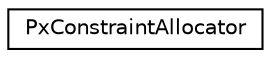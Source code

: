 digraph "Graphical Class Hierarchy"
{
  edge [fontname="Helvetica",fontsize="10",labelfontname="Helvetica",labelfontsize="10"];
  node [fontname="Helvetica",fontsize="10",shape=record];
  rankdir="LR";
  Node0 [label="PxConstraintAllocator",height=0.2,width=0.4,color="black", fillcolor="white", style="filled",URL="$classPxConstraintAllocator.html"];
}
